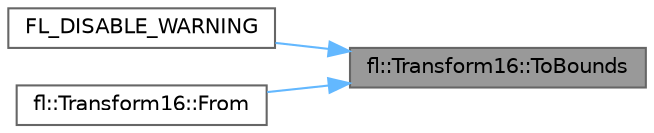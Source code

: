 digraph "fl::Transform16::ToBounds"
{
 // INTERACTIVE_SVG=YES
 // LATEX_PDF_SIZE
  bgcolor="transparent";
  edge [fontname=Helvetica,fontsize=10,labelfontname=Helvetica,labelfontsize=10];
  node [fontname=Helvetica,fontsize=10,shape=box,height=0.2,width=0.4];
  rankdir="RL";
  Node1 [id="Node000001",label="fl::Transform16::ToBounds",height=0.2,width=0.4,color="gray40", fillcolor="grey60", style="filled", fontcolor="black",tooltip=" "];
  Node1 -> Node2 [id="edge1_Node000001_Node000002",dir="back",color="steelblue1",style="solid",tooltip=" "];
  Node2 [id="Node000002",label="FL_DISABLE_WARNING",height=0.2,width=0.4,color="grey40", fillcolor="white", style="filled",URL="$d8/d8c/transform_8cpp_ade8043ede62066d1f4666a7eece358d1.html#ade8043ede62066d1f4666a7eece358d1",tooltip=" "];
  Node1 -> Node3 [id="edge2_Node000001_Node000003",dir="back",color="steelblue1",style="solid",tooltip=" "];
  Node3 [id="Node000003",label="fl::Transform16::From",height=0.2,width=0.4,color="grey40", fillcolor="white", style="filled",URL="$d0/dfa/structfl_1_1_transform16_a046de54bc37aa81d8a1e99bb3267264c.html#a046de54bc37aa81d8a1e99bb3267264c",tooltip=" "];
}
